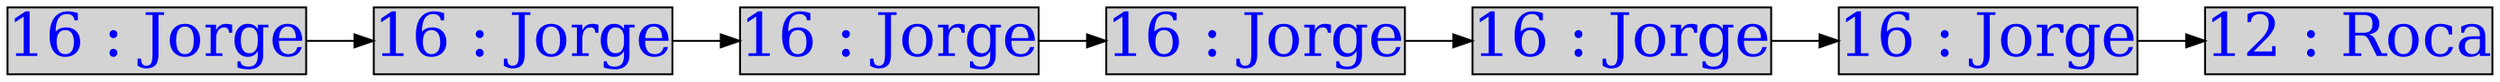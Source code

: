 digraph lista{
rankdir=LR
node [margin=0 fontcolor=blue fontsize=32 width=0.5 shape=box style=filled]
nodo366712642[label="16 : Jorge"];
nodo1829164700[label="16 : Jorge"];
nodo366712642->nodo1829164700;
nodo2018699554[label="16 : Jorge"];
nodo1829164700->nodo2018699554;
nodo1311053135[label="16 : Jorge"];
nodo2018699554->nodo1311053135;
nodo118352462[label="16 : Jorge"];
nodo1311053135->nodo118352462;
nodo1550089733[label="16 : Jorge"];
nodo118352462->nodo1550089733;
nodo705927765[label="12 : Roca"];
nodo1550089733->nodo705927765;


 }
